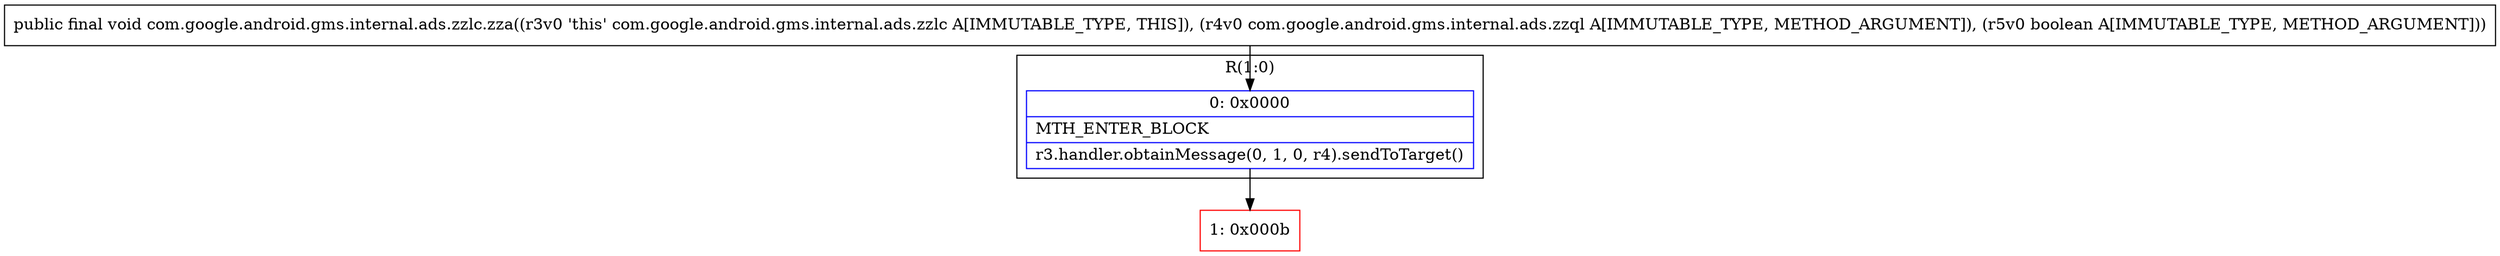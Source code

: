 digraph "CFG forcom.google.android.gms.internal.ads.zzlc.zza(Lcom\/google\/android\/gms\/internal\/ads\/zzql;Z)V" {
subgraph cluster_Region_228156977 {
label = "R(1:0)";
node [shape=record,color=blue];
Node_0 [shape=record,label="{0\:\ 0x0000|MTH_ENTER_BLOCK\l|r3.handler.obtainMessage(0, 1, 0, r4).sendToTarget()\l}"];
}
Node_1 [shape=record,color=red,label="{1\:\ 0x000b}"];
MethodNode[shape=record,label="{public final void com.google.android.gms.internal.ads.zzlc.zza((r3v0 'this' com.google.android.gms.internal.ads.zzlc A[IMMUTABLE_TYPE, THIS]), (r4v0 com.google.android.gms.internal.ads.zzql A[IMMUTABLE_TYPE, METHOD_ARGUMENT]), (r5v0 boolean A[IMMUTABLE_TYPE, METHOD_ARGUMENT])) }"];
MethodNode -> Node_0;
Node_0 -> Node_1;
}

